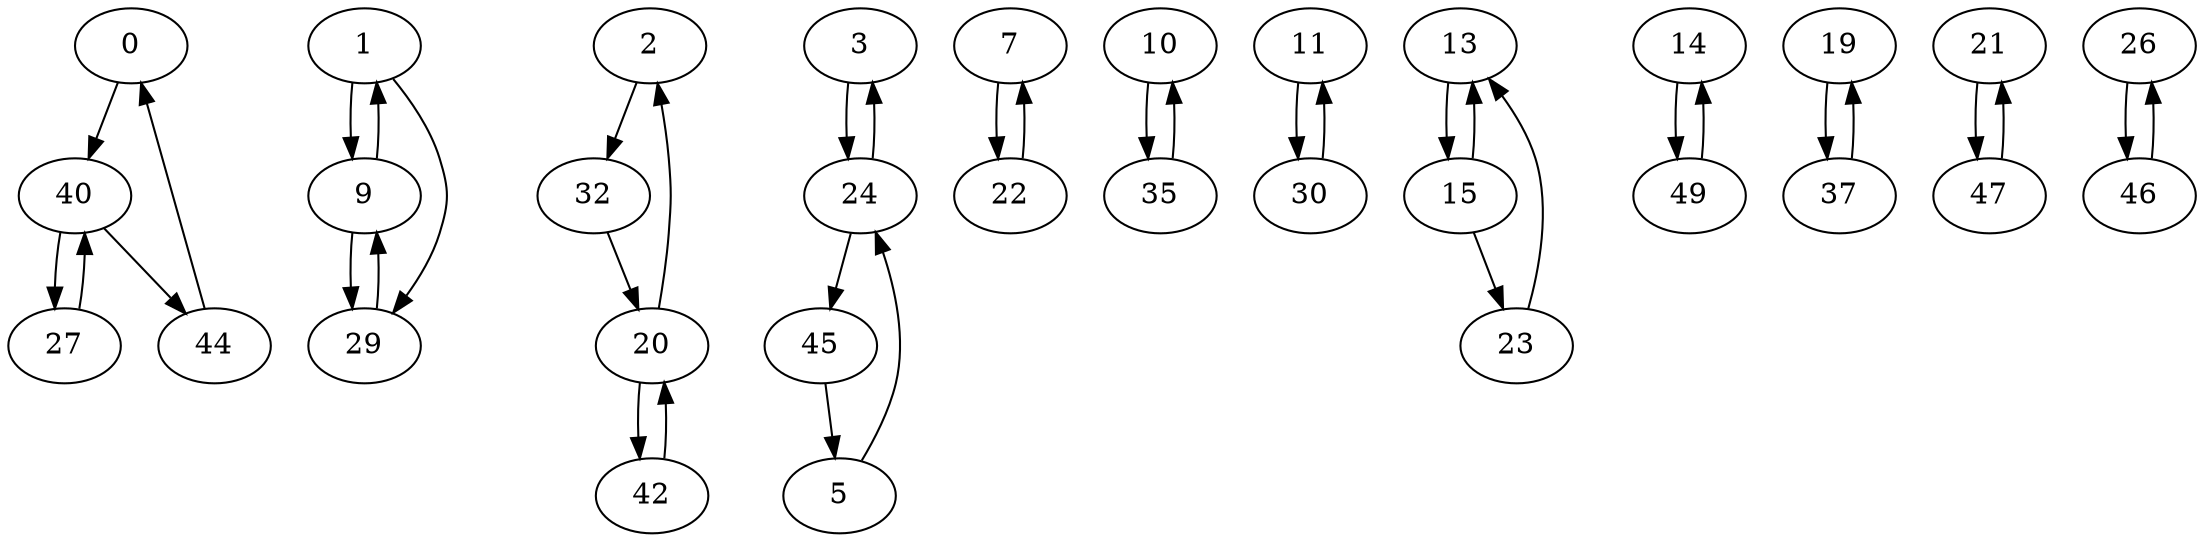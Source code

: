 digraph G {
  0 -> 40;
  1 -> 9;
  1 -> 29;
  2 -> 32;
  3 -> 24;
  5 -> 24;
  7 -> 22;
  9 -> 1;
  9 -> 29;
  10 -> 35;
  11 -> 30;
  13 -> 15;
  14 -> 49;
  15 -> 13;
  15 -> 23;
  19 -> 37;
  20 -> 2;
  20 -> 42;
  21 -> 47;
  22 -> 7;
  23 -> 13;
  24 -> 3;
  24 -> 45;
  26 -> 46;
  27 -> 40;
  29 -> 9;
  30 -> 11;
  32 -> 20;
  35 -> 10;
  37 -> 19;
  40 -> 27;
  40 -> 44;
  42 -> 20;
  44 -> 0;
  45 -> 5;
  46 -> 26;
  47 -> 21;
  49 -> 14;
}